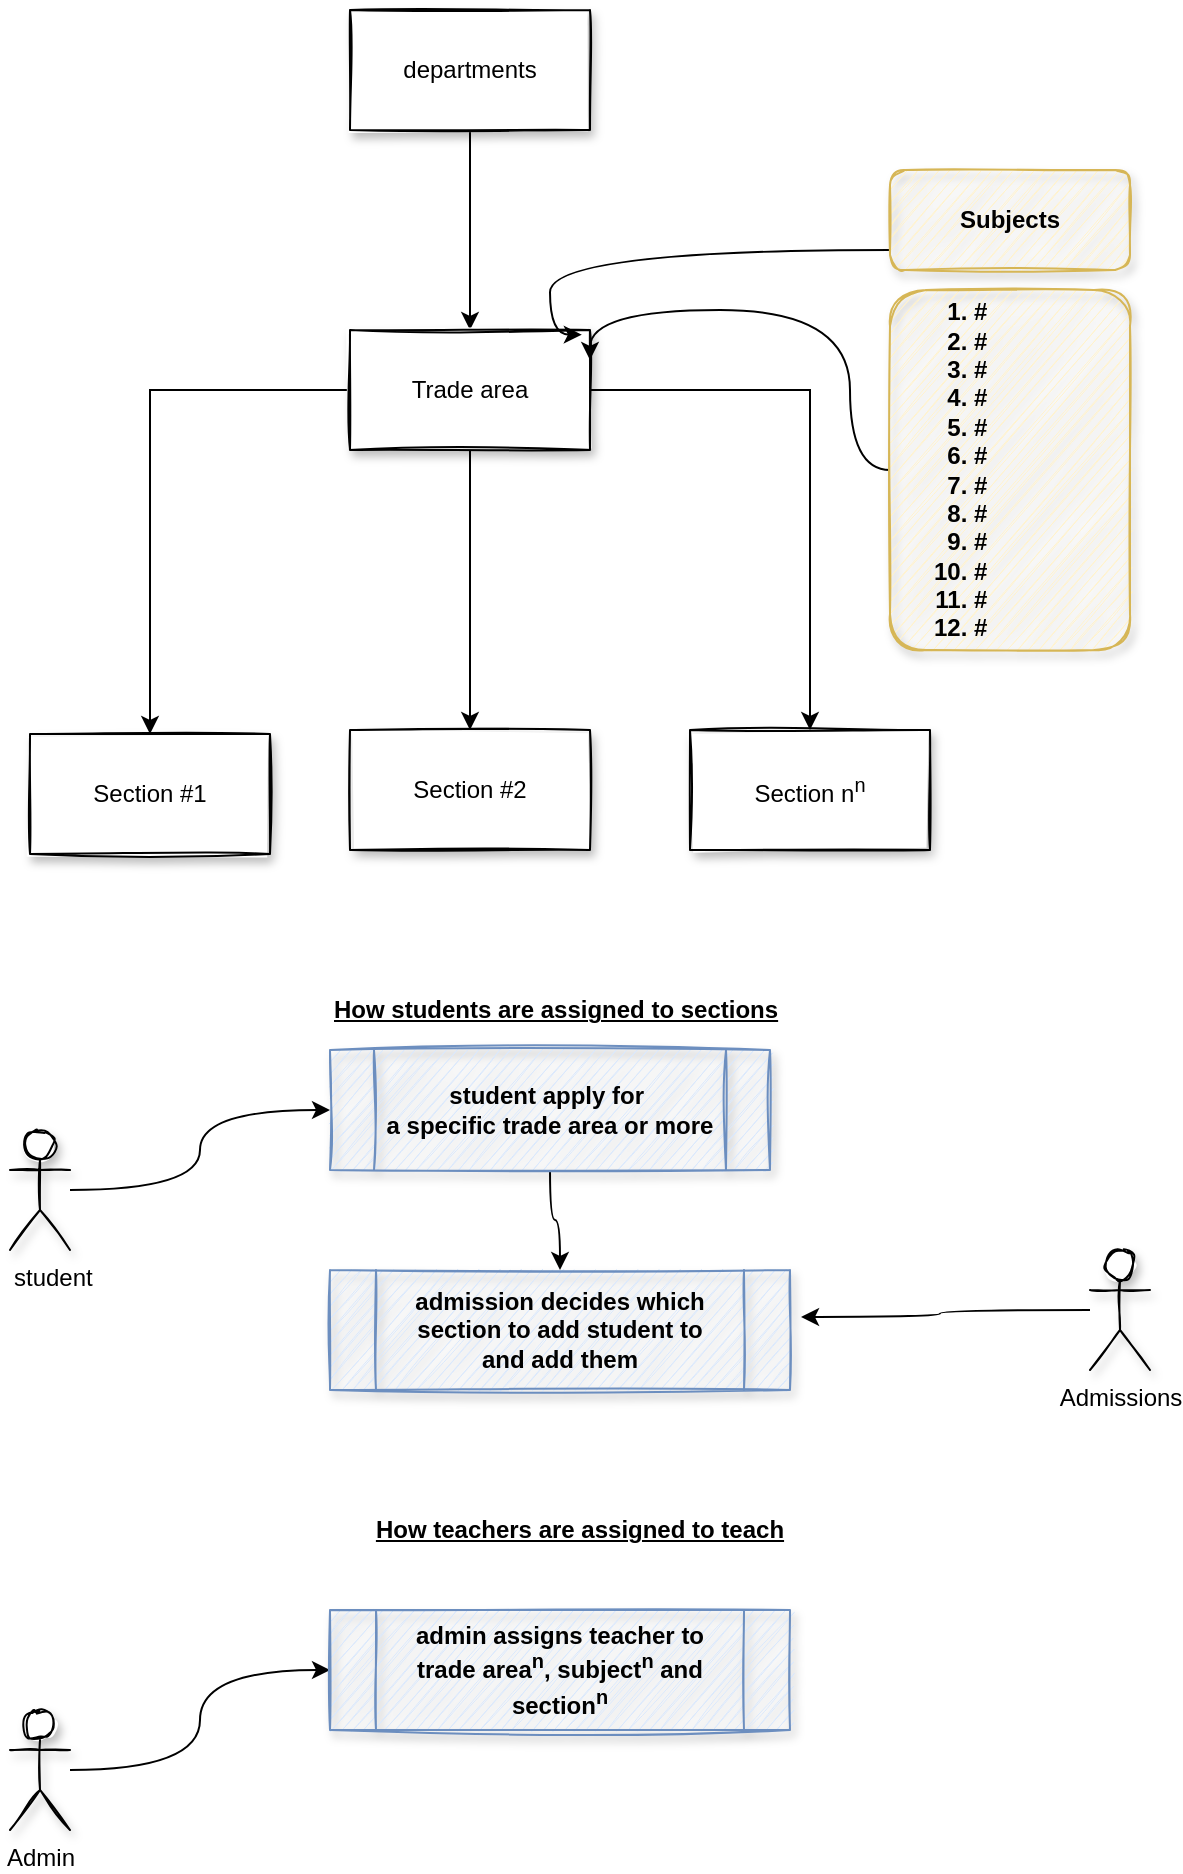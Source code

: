 <mxfile version="13.5.2" type="device"><diagram id="4O5eBbE1RwL0nq8iPLCs" name="Page-1"><mxGraphModel dx="890" dy="611" grid="1" gridSize="10" guides="1" tooltips="1" connect="1" arrows="1" fold="1" page="1" pageScale="1" pageWidth="850" pageHeight="1100" math="0" shadow="0"><root><mxCell id="0"/><mxCell id="1" parent="0"/><mxCell id="aTC-wXsRSAgNHH9zIpmC-13" style="edgeStyle=orthogonalEdgeStyle;rounded=0;orthogonalLoop=1;jettySize=auto;html=1;" edge="1" parent="1" source="aTC-wXsRSAgNHH9zIpmC-5" target="aTC-wXsRSAgNHH9zIpmC-6"><mxGeometry relative="1" as="geometry"/></mxCell><mxCell id="aTC-wXsRSAgNHH9zIpmC-5" value="departments" style="rounded=0;whiteSpace=wrap;html=1;shadow=1;sketch=1;glass=0;" vertex="1" parent="1"><mxGeometry x="360" y="40" width="120" height="60" as="geometry"/></mxCell><mxCell id="aTC-wXsRSAgNHH9zIpmC-10" style="edgeStyle=orthogonalEdgeStyle;rounded=0;orthogonalLoop=1;jettySize=auto;html=1;" edge="1" parent="1" source="aTC-wXsRSAgNHH9zIpmC-6" target="aTC-wXsRSAgNHH9zIpmC-8"><mxGeometry relative="1" as="geometry"/></mxCell><mxCell id="aTC-wXsRSAgNHH9zIpmC-11" style="edgeStyle=orthogonalEdgeStyle;rounded=0;orthogonalLoop=1;jettySize=auto;html=1;entryX=0.5;entryY=0;entryDx=0;entryDy=0;" edge="1" parent="1" source="aTC-wXsRSAgNHH9zIpmC-6" target="aTC-wXsRSAgNHH9zIpmC-9"><mxGeometry relative="1" as="geometry"/></mxCell><mxCell id="aTC-wXsRSAgNHH9zIpmC-12" style="edgeStyle=orthogonalEdgeStyle;rounded=0;orthogonalLoop=1;jettySize=auto;html=1;" edge="1" parent="1" source="aTC-wXsRSAgNHH9zIpmC-6" target="aTC-wXsRSAgNHH9zIpmC-7"><mxGeometry relative="1" as="geometry"/></mxCell><mxCell id="aTC-wXsRSAgNHH9zIpmC-6" value="Trade area" style="rounded=0;whiteSpace=wrap;html=1;shadow=1;sketch=1;" vertex="1" parent="1"><mxGeometry x="360" y="200" width="120" height="60" as="geometry"/></mxCell><mxCell id="aTC-wXsRSAgNHH9zIpmC-7" value="Section #1" style="rounded=0;whiteSpace=wrap;html=1;shadow=1;sketch=1;" vertex="1" parent="1"><mxGeometry x="200" y="402" width="120" height="60" as="geometry"/></mxCell><mxCell id="aTC-wXsRSAgNHH9zIpmC-8" value="Section #2" style="rounded=0;whiteSpace=wrap;html=1;shadow=1;sketch=1;" vertex="1" parent="1"><mxGeometry x="360" y="400" width="120" height="60" as="geometry"/></mxCell><mxCell id="aTC-wXsRSAgNHH9zIpmC-9" value="Section n&lt;sup&gt;n&lt;/sup&gt;" style="rounded=0;whiteSpace=wrap;html=1;shadow=1;sketch=1;" vertex="1" parent="1"><mxGeometry x="530" y="400" width="120" height="60" as="geometry"/></mxCell><mxCell id="aTC-wXsRSAgNHH9zIpmC-17" style="edgeStyle=orthogonalEdgeStyle;orthogonalLoop=1;jettySize=auto;html=1;entryX=0.966;entryY=0.039;entryDx=0;entryDy=0;entryPerimeter=0;curved=1;" edge="1" parent="1" source="aTC-wXsRSAgNHH9zIpmC-14" target="aTC-wXsRSAgNHH9zIpmC-6"><mxGeometry relative="1" as="geometry"><mxPoint x="560" y="170" as="targetPoint"/><Array as="points"><mxPoint x="460" y="160"/><mxPoint x="460" y="202"/></Array></mxGeometry></mxCell><mxCell id="aTC-wXsRSAgNHH9zIpmC-14" value="Subjects" style="rounded=1;whiteSpace=wrap;html=1;shadow=1;glass=0;sketch=1;align=center;fillColor=#fff2cc;strokeColor=#d6b656;fontStyle=1" vertex="1" parent="1"><mxGeometry x="630" y="120" width="120" height="50" as="geometry"/></mxCell><mxCell id="aTC-wXsRSAgNHH9zIpmC-16" style="edgeStyle=orthogonalEdgeStyle;orthogonalLoop=1;jettySize=auto;html=1;entryX=1;entryY=0.25;entryDx=0;entryDy=0;curved=1;" edge="1" parent="1" source="aTC-wXsRSAgNHH9zIpmC-15" target="aTC-wXsRSAgNHH9zIpmC-6"><mxGeometry relative="1" as="geometry"><Array as="points"><mxPoint x="610" y="270"/><mxPoint x="610" y="190"/><mxPoint x="480" y="190"/></Array></mxGeometry></mxCell><mxCell id="aTC-wXsRSAgNHH9zIpmC-15" value="&lt;ol&gt;&lt;li&gt;#&lt;/li&gt;&lt;li&gt;#&lt;/li&gt;&lt;li&gt;#&lt;/li&gt;&lt;li&gt;#&lt;/li&gt;&lt;li&gt;#&lt;/li&gt;&lt;li&gt;#&lt;/li&gt;&lt;li&gt;#&lt;/li&gt;&lt;li&gt;#&lt;/li&gt;&lt;li&gt;#&lt;/li&gt;&lt;li&gt;#&lt;/li&gt;&lt;li&gt;#&lt;/li&gt;&lt;li&gt;#&lt;/li&gt;&lt;/ol&gt;" style="rounded=1;whiteSpace=wrap;html=1;shadow=1;glass=0;sketch=1;align=left;fontStyle=1;fillColor=#fff2cc;strokeColor=#d6b656;" vertex="1" parent="1"><mxGeometry x="630" y="180" width="120" height="180" as="geometry"/></mxCell><mxCell id="aTC-wXsRSAgNHH9zIpmC-27" style="edgeStyle=orthogonalEdgeStyle;curved=1;orthogonalLoop=1;jettySize=auto;html=1;entryX=0;entryY=0.5;entryDx=0;entryDy=0;" edge="1" parent="1" source="aTC-wXsRSAgNHH9zIpmC-20" target="aTC-wXsRSAgNHH9zIpmC-24"><mxGeometry relative="1" as="geometry"/></mxCell><mxCell id="aTC-wXsRSAgNHH9zIpmC-20" value="student" style="shape=umlActor;verticalLabelPosition=bottom;verticalAlign=top;html=1;outlineConnect=0;rounded=0;shadow=1;glass=0;sketch=1;align=left;" vertex="1" parent="1"><mxGeometry x="190" y="600" width="30" height="60" as="geometry"/></mxCell><mxCell id="aTC-wXsRSAgNHH9zIpmC-23" value="How teachers are assigned to teach" style="text;html=1;strokeColor=none;fillColor=none;align=center;verticalAlign=middle;whiteSpace=wrap;rounded=0;shadow=1;glass=0;sketch=1;fontStyle=5" vertex="1" parent="1"><mxGeometry x="350" y="790" width="250" height="20" as="geometry"/></mxCell><mxCell id="aTC-wXsRSAgNHH9zIpmC-26" style="edgeStyle=orthogonalEdgeStyle;curved=1;orthogonalLoop=1;jettySize=auto;html=1;" edge="1" parent="1" source="aTC-wXsRSAgNHH9zIpmC-24" target="aTC-wXsRSAgNHH9zIpmC-25"><mxGeometry relative="1" as="geometry"/></mxCell><mxCell id="aTC-wXsRSAgNHH9zIpmC-24" value="student apply for&amp;nbsp;&lt;br&gt;a specific trade area or more" style="shape=process;whiteSpace=wrap;html=1;backgroundOutline=1;rounded=0;shadow=1;glass=0;sketch=1;align=center;fillColor=#dae8fc;strokeColor=#6c8ebf;fontStyle=1" vertex="1" parent="1"><mxGeometry x="350" y="560" width="220" height="60" as="geometry"/></mxCell><mxCell id="aTC-wXsRSAgNHH9zIpmC-25" value="admission decides which &lt;br&gt;section to add student to &lt;br&gt;and add them" style="shape=process;whiteSpace=wrap;html=1;backgroundOutline=1;rounded=0;shadow=1;glass=0;sketch=1;align=center;fillColor=#dae8fc;strokeColor=#6c8ebf;fontStyle=1" vertex="1" parent="1"><mxGeometry x="350" y="670" width="230" height="60" as="geometry"/></mxCell><mxCell id="aTC-wXsRSAgNHH9zIpmC-29" style="edgeStyle=orthogonalEdgeStyle;curved=1;orthogonalLoop=1;jettySize=auto;html=1;entryX=1.024;entryY=0.391;entryDx=0;entryDy=0;entryPerimeter=0;" edge="1" parent="1" source="aTC-wXsRSAgNHH9zIpmC-28" target="aTC-wXsRSAgNHH9zIpmC-25"><mxGeometry relative="1" as="geometry"/></mxCell><mxCell id="aTC-wXsRSAgNHH9zIpmC-28" value="Admissions" style="shape=umlActor;verticalLabelPosition=bottom;verticalAlign=top;html=1;outlineConnect=0;rounded=0;shadow=1;glass=0;sketch=1;align=center;" vertex="1" parent="1"><mxGeometry x="730" y="660" width="30" height="60" as="geometry"/></mxCell><mxCell id="aTC-wXsRSAgNHH9zIpmC-33" style="edgeStyle=orthogonalEdgeStyle;curved=1;orthogonalLoop=1;jettySize=auto;html=1;entryX=0;entryY=0.5;entryDx=0;entryDy=0;" edge="1" parent="1" source="aTC-wXsRSAgNHH9zIpmC-30" target="aTC-wXsRSAgNHH9zIpmC-32"><mxGeometry relative="1" as="geometry"/></mxCell><mxCell id="aTC-wXsRSAgNHH9zIpmC-30" value="Admin" style="shape=umlActor;verticalLabelPosition=bottom;verticalAlign=top;html=1;outlineConnect=0;rounded=0;shadow=1;glass=0;sketch=1;align=center;" vertex="1" parent="1"><mxGeometry x="190" y="890" width="30" height="60" as="geometry"/></mxCell><mxCell id="aTC-wXsRSAgNHH9zIpmC-31" value="How students are assigned to sections" style="text;html=1;strokeColor=none;fillColor=none;align=left;verticalAlign=middle;whiteSpace=wrap;rounded=0;shadow=1;glass=0;sketch=1;fontStyle=5" vertex="1" parent="1"><mxGeometry x="350" y="530" width="250" height="20" as="geometry"/></mxCell><mxCell id="aTC-wXsRSAgNHH9zIpmC-32" value="admin assigns teacher to&lt;br&gt;trade area&lt;sup&gt;n&lt;/sup&gt;, subject&lt;sup&gt;n&lt;/sup&gt; and section&lt;sup&gt;n&lt;/sup&gt;" style="shape=process;whiteSpace=wrap;html=1;backgroundOutline=1;rounded=0;shadow=1;glass=0;sketch=1;align=center;fillColor=#dae8fc;strokeColor=#6c8ebf;fontStyle=1" vertex="1" parent="1"><mxGeometry x="350" y="840" width="230" height="60" as="geometry"/></mxCell></root></mxGraphModel></diagram></mxfile>